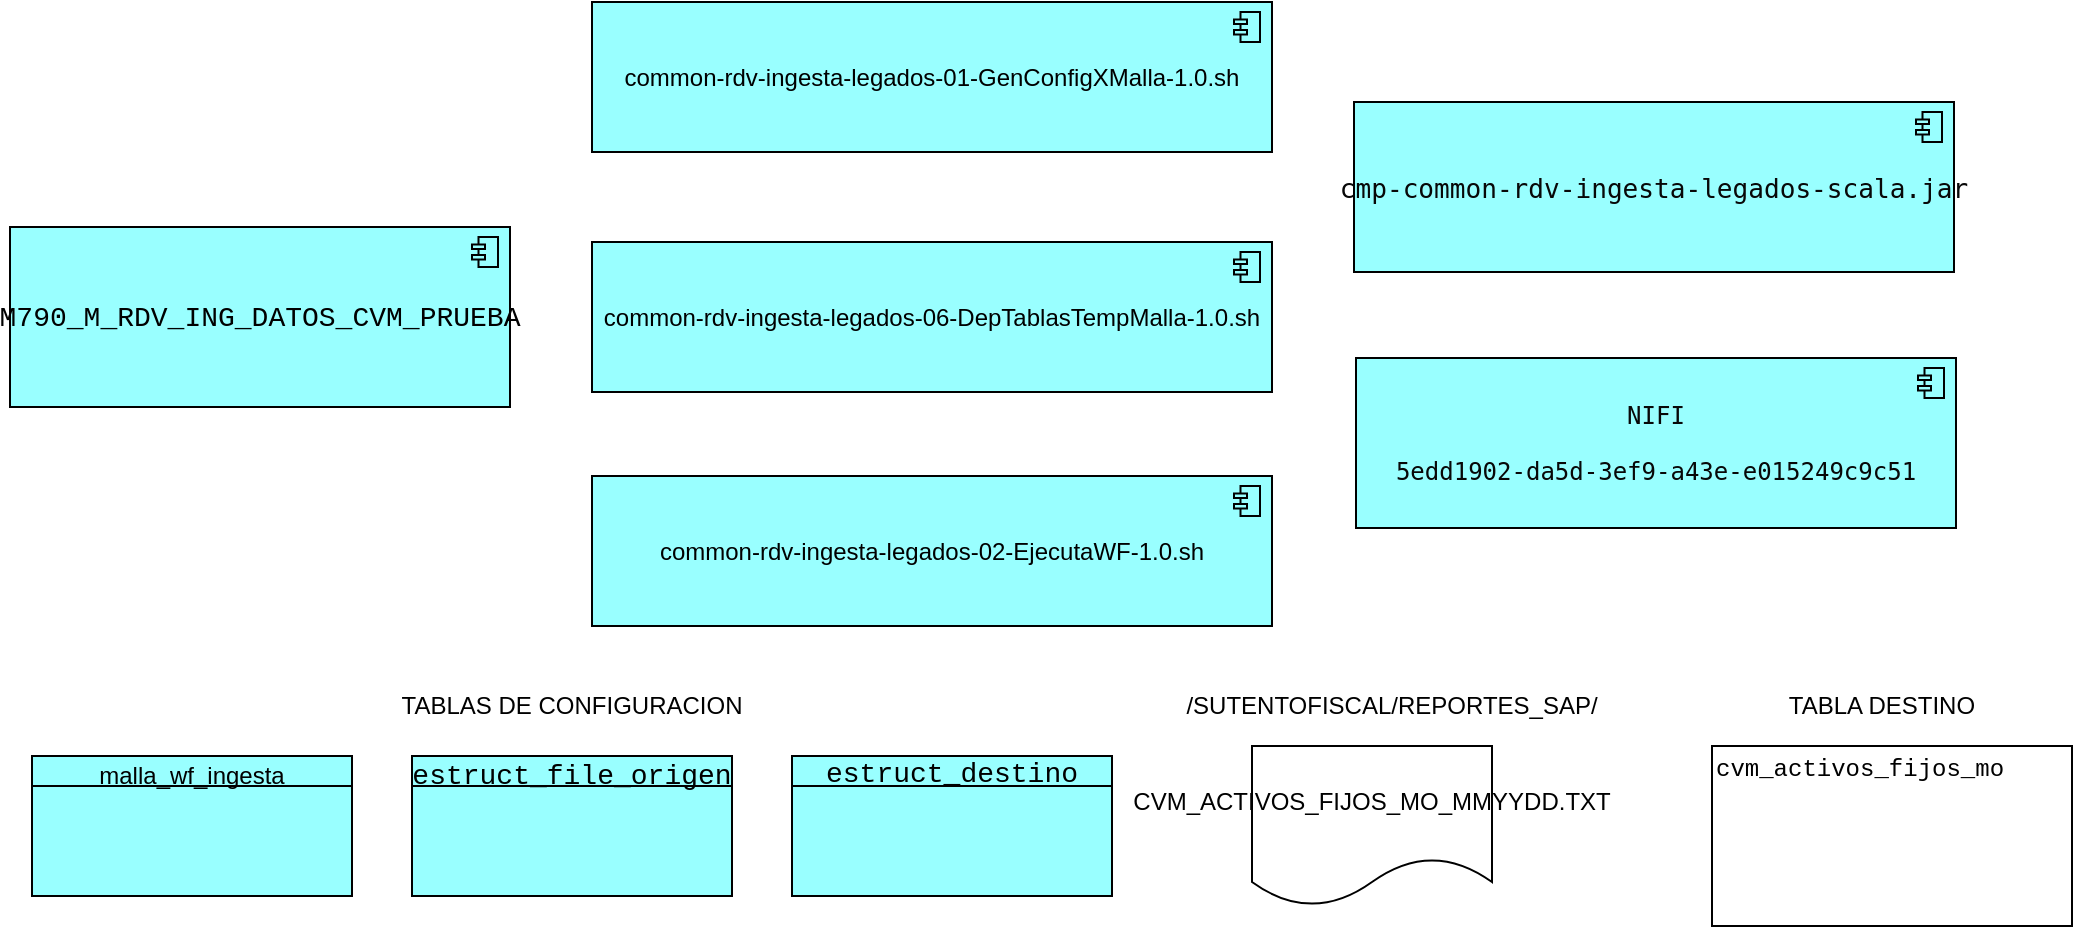 <mxfile version="21.7.5" type="github">
  <diagram name="Page-1" id="58cdce13-f638-feb5-8d6f-7d28b1aa9fa0">
    <mxGraphModel dx="1502" dy="576" grid="1" gridSize="10" guides="1" tooltips="1" connect="1" arrows="1" fold="1" page="1" pageScale="1" pageWidth="1100" pageHeight="850" background="none" math="0" shadow="0">
      <root>
        <mxCell id="0" />
        <mxCell id="1" parent="0" />
        <mxCell id="gHJrOtb0hglAZxBAzxMM-21" value="&lt;div style=&quot;color: rgb(8, 8, 8); font-family: &amp;quot;JetBrains Mono&amp;quot;, monospace; font-size: 9.8pt;&quot;&gt;&lt;pre style=&quot;&quot;&gt;cmp-common-rdv-ingesta-legados-scala.jar&lt;/pre&gt;&lt;/div&gt;" style="html=1;outlineConnect=0;whiteSpace=wrap;fillColor=#99ffff;shape=mxgraph.archimate.application;appType=comp" vertex="1" parent="1">
          <mxGeometry x="701" y="173" width="300" height="85" as="geometry" />
        </mxCell>
        <mxCell id="gHJrOtb0hglAZxBAzxMM-22" value="&lt;div style=&quot;font-family: Consolas, &amp;quot;Courier New&amp;quot;, monospace; font-size: 14px; line-height: 19px;&quot;&gt;M790_M_RDV_ING_DATOS_CVM_PRUEBA&lt;/div&gt;" style="html=1;outlineConnect=0;whiteSpace=wrap;fillColor=#99ffff;shape=mxgraph.archimate.application;appType=comp" vertex="1" parent="1">
          <mxGeometry x="29" y="235.5" width="250" height="90" as="geometry" />
        </mxCell>
        <mxCell id="gHJrOtb0hglAZxBAzxMM-23" value="common-rdv-ingesta-legados-01-GenConfigXMalla-1.0.sh" style="html=1;outlineConnect=0;whiteSpace=wrap;fillColor=#99ffff;shape=mxgraph.archimate.application;appType=comp" vertex="1" parent="1">
          <mxGeometry x="320" y="123" width="340" height="75" as="geometry" />
        </mxCell>
        <mxCell id="gHJrOtb0hglAZxBAzxMM-24" value="common-rdv-ingesta-legados-06-DepTablasTempMalla-1.0.sh" style="html=1;outlineConnect=0;whiteSpace=wrap;fillColor=#99ffff;shape=mxgraph.archimate.application;appType=comp" vertex="1" parent="1">
          <mxGeometry x="320" y="243" width="340" height="75" as="geometry" />
        </mxCell>
        <mxCell id="gHJrOtb0hglAZxBAzxMM-25" value="common-rdv-ingesta-legados-02-EjecutaWF-1.0.sh" style="html=1;outlineConnect=0;whiteSpace=wrap;fillColor=#99ffff;shape=mxgraph.archimate.application;appType=comp" vertex="1" parent="1">
          <mxGeometry x="320" y="360" width="340" height="75" as="geometry" />
        </mxCell>
        <mxCell id="gHJrOtb0hglAZxBAzxMM-26" value="&lt;div style=&quot;&quot;&gt;&lt;pre style=&quot;&quot;&gt;&lt;font color=&quot;#080808&quot;&gt;NIFI&lt;/font&gt;&lt;/pre&gt;&lt;pre style=&quot;&quot;&gt;&lt;font style=&quot;&quot; color=&quot;#080808&quot;&gt;5edd1902-da5d-3ef9-a43e-e015249c9c51&lt;/font&gt;&lt;font style=&quot;background-color: rgb(255, 255, 255);&quot; face=&quot;JetBrains Mono, monospace&quot; color=&quot;#080808&quot;&gt;&lt;span style=&quot;font-size: 9.8pt;&quot;&gt;&lt;br&gt;&lt;/span&gt;&lt;/font&gt;&lt;/pre&gt;&lt;/div&gt;" style="html=1;outlineConnect=0;whiteSpace=wrap;fillColor=#99ffff;shape=mxgraph.archimate.application;appType=comp" vertex="1" parent="1">
          <mxGeometry x="702" y="301" width="300" height="85" as="geometry" />
        </mxCell>
        <mxCell id="gHJrOtb0hglAZxBAzxMM-27" value="&lt;table cellpadding=&quot;0&quot; cellspacing=&quot;0&quot; style=&quot;font-size:1em;width:100%;height:100%;&quot;&gt;&lt;tbody&gt;&lt;tr style=&quot;height:20px;&quot;&gt;&lt;td align=&quot;center&quot;&gt;malla_wf_ingesta&lt;/td&gt;&lt;/tr&gt;&lt;tr&gt;&lt;td align=&quot;left&quot; valign=&quot;top&quot; style=&quot;padding:4px;&quot;&gt;&lt;div style=&quot;color: rgb(204, 204, 204); font-family: Consolas, &amp;quot;Courier New&amp;quot;, monospace; font-size: 14px; line-height: 19px;&quot;&gt;&lt;br&gt;&lt;/div&gt;&lt;/td&gt;&lt;/tr&gt;&lt;/tbody&gt;&lt;/table&gt;" style="html=1;outlineConnect=0;whiteSpace=wrap;fillColor=#99ffff;shape=mxgraph.archimate.businessObject;overflow=fill" vertex="1" parent="1">
          <mxGeometry x="40" y="500" width="160" height="70" as="geometry" />
        </mxCell>
        <mxCell id="gHJrOtb0hglAZxBAzxMM-28" value="&lt;table cellpadding=&quot;0&quot; cellspacing=&quot;0&quot; style=&quot;font-size:1em;width:100%;height:100%;&quot;&gt;&lt;tbody&gt;&lt;tr style=&quot;height:20px;&quot;&gt;&lt;td align=&quot;center&quot;&gt;&lt;div style=&quot;font-family: Consolas, &amp;quot;Courier New&amp;quot;, monospace; font-size: 14px; line-height: 19px;&quot;&gt;estruct_file_origen&lt;/div&gt;&lt;/td&gt;&lt;/tr&gt;&lt;tr&gt;&lt;td align=&quot;left&quot; valign=&quot;top&quot; style=&quot;padding:4px;&quot;&gt;&lt;div style=&quot;color: rgb(204, 204, 204); font-family: Consolas, &amp;quot;Courier New&amp;quot;, monospace; font-size: 14px; line-height: 19px;&quot;&gt;&lt;br&gt;&lt;/div&gt;&lt;/td&gt;&lt;/tr&gt;&lt;/tbody&gt;&lt;/table&gt;" style="html=1;outlineConnect=0;whiteSpace=wrap;fillColor=#99ffff;shape=mxgraph.archimate.businessObject;overflow=fill" vertex="1" parent="1">
          <mxGeometry x="230" y="500" width="160" height="70" as="geometry" />
        </mxCell>
        <mxCell id="gHJrOtb0hglAZxBAzxMM-29" value="&lt;div style=&quot;font-family: Consolas, &amp;quot;Courier New&amp;quot;, monospace; font-size: 14px; line-height: 19px;&quot;&gt;estruct_destino&lt;/div&gt;" style="html=1;outlineConnect=0;whiteSpace=wrap;fillColor=#99ffff;shape=mxgraph.archimate.businessObject;overflow=fill" vertex="1" parent="1">
          <mxGeometry x="420" y="500" width="160" height="70" as="geometry" />
        </mxCell>
        <mxCell id="gHJrOtb0hglAZxBAzxMM-30" value="TABLAS DE CONFIGURACION" style="text;html=1;strokeColor=none;fillColor=none;align=center;verticalAlign=middle;whiteSpace=wrap;rounded=0;" vertex="1" parent="1">
          <mxGeometry x="205" y="460" width="210" height="30" as="geometry" />
        </mxCell>
        <mxCell id="gHJrOtb0hglAZxBAzxMM-31" value="CVM_ACTIVOS_FIJOS_MO_MMYYDD.TXT" style="shape=document;whiteSpace=wrap;html=1;boundedLbl=1;" vertex="1" parent="1">
          <mxGeometry x="650" y="495" width="120" height="80" as="geometry" />
        </mxCell>
        <mxCell id="gHJrOtb0hglAZxBAzxMM-32" value="/SUTENTOFISCAL/REPORTES_SAP/" style="text;html=1;strokeColor=none;fillColor=none;align=center;verticalAlign=middle;whiteSpace=wrap;rounded=0;" vertex="1" parent="1">
          <mxGeometry x="615" y="460" width="210" height="30" as="geometry" />
        </mxCell>
        <mxCell id="gHJrOtb0hglAZxBAzxMM-33" value="&lt;div style=&quot;box-sizing: border-box; width: 100%; background-image: initial; background-position: initial; background-size: initial; background-repeat: initial; background-attachment: initial; background-origin: initial; background-clip: initial; padding: 2px;&quot;&gt;&lt;div style=&quot;line-height: 19px;&quot;&gt;&lt;font face=&quot;Consolas, Courier New, monospace&quot;&gt;cvm_activos_fijos_mo&lt;/font&gt;&lt;br&gt;&lt;/div&gt;&lt;/div&gt;" style="verticalAlign=top;align=left;overflow=fill;html=1;whiteSpace=wrap;" vertex="1" parent="1">
          <mxGeometry x="880" y="495" width="180" height="90" as="geometry" />
        </mxCell>
        <mxCell id="gHJrOtb0hglAZxBAzxMM-34" value="TABLA DESTINO" style="text;html=1;strokeColor=none;fillColor=none;align=center;verticalAlign=middle;whiteSpace=wrap;rounded=0;" vertex="1" parent="1">
          <mxGeometry x="860" y="460" width="210" height="30" as="geometry" />
        </mxCell>
      </root>
    </mxGraphModel>
  </diagram>
</mxfile>
